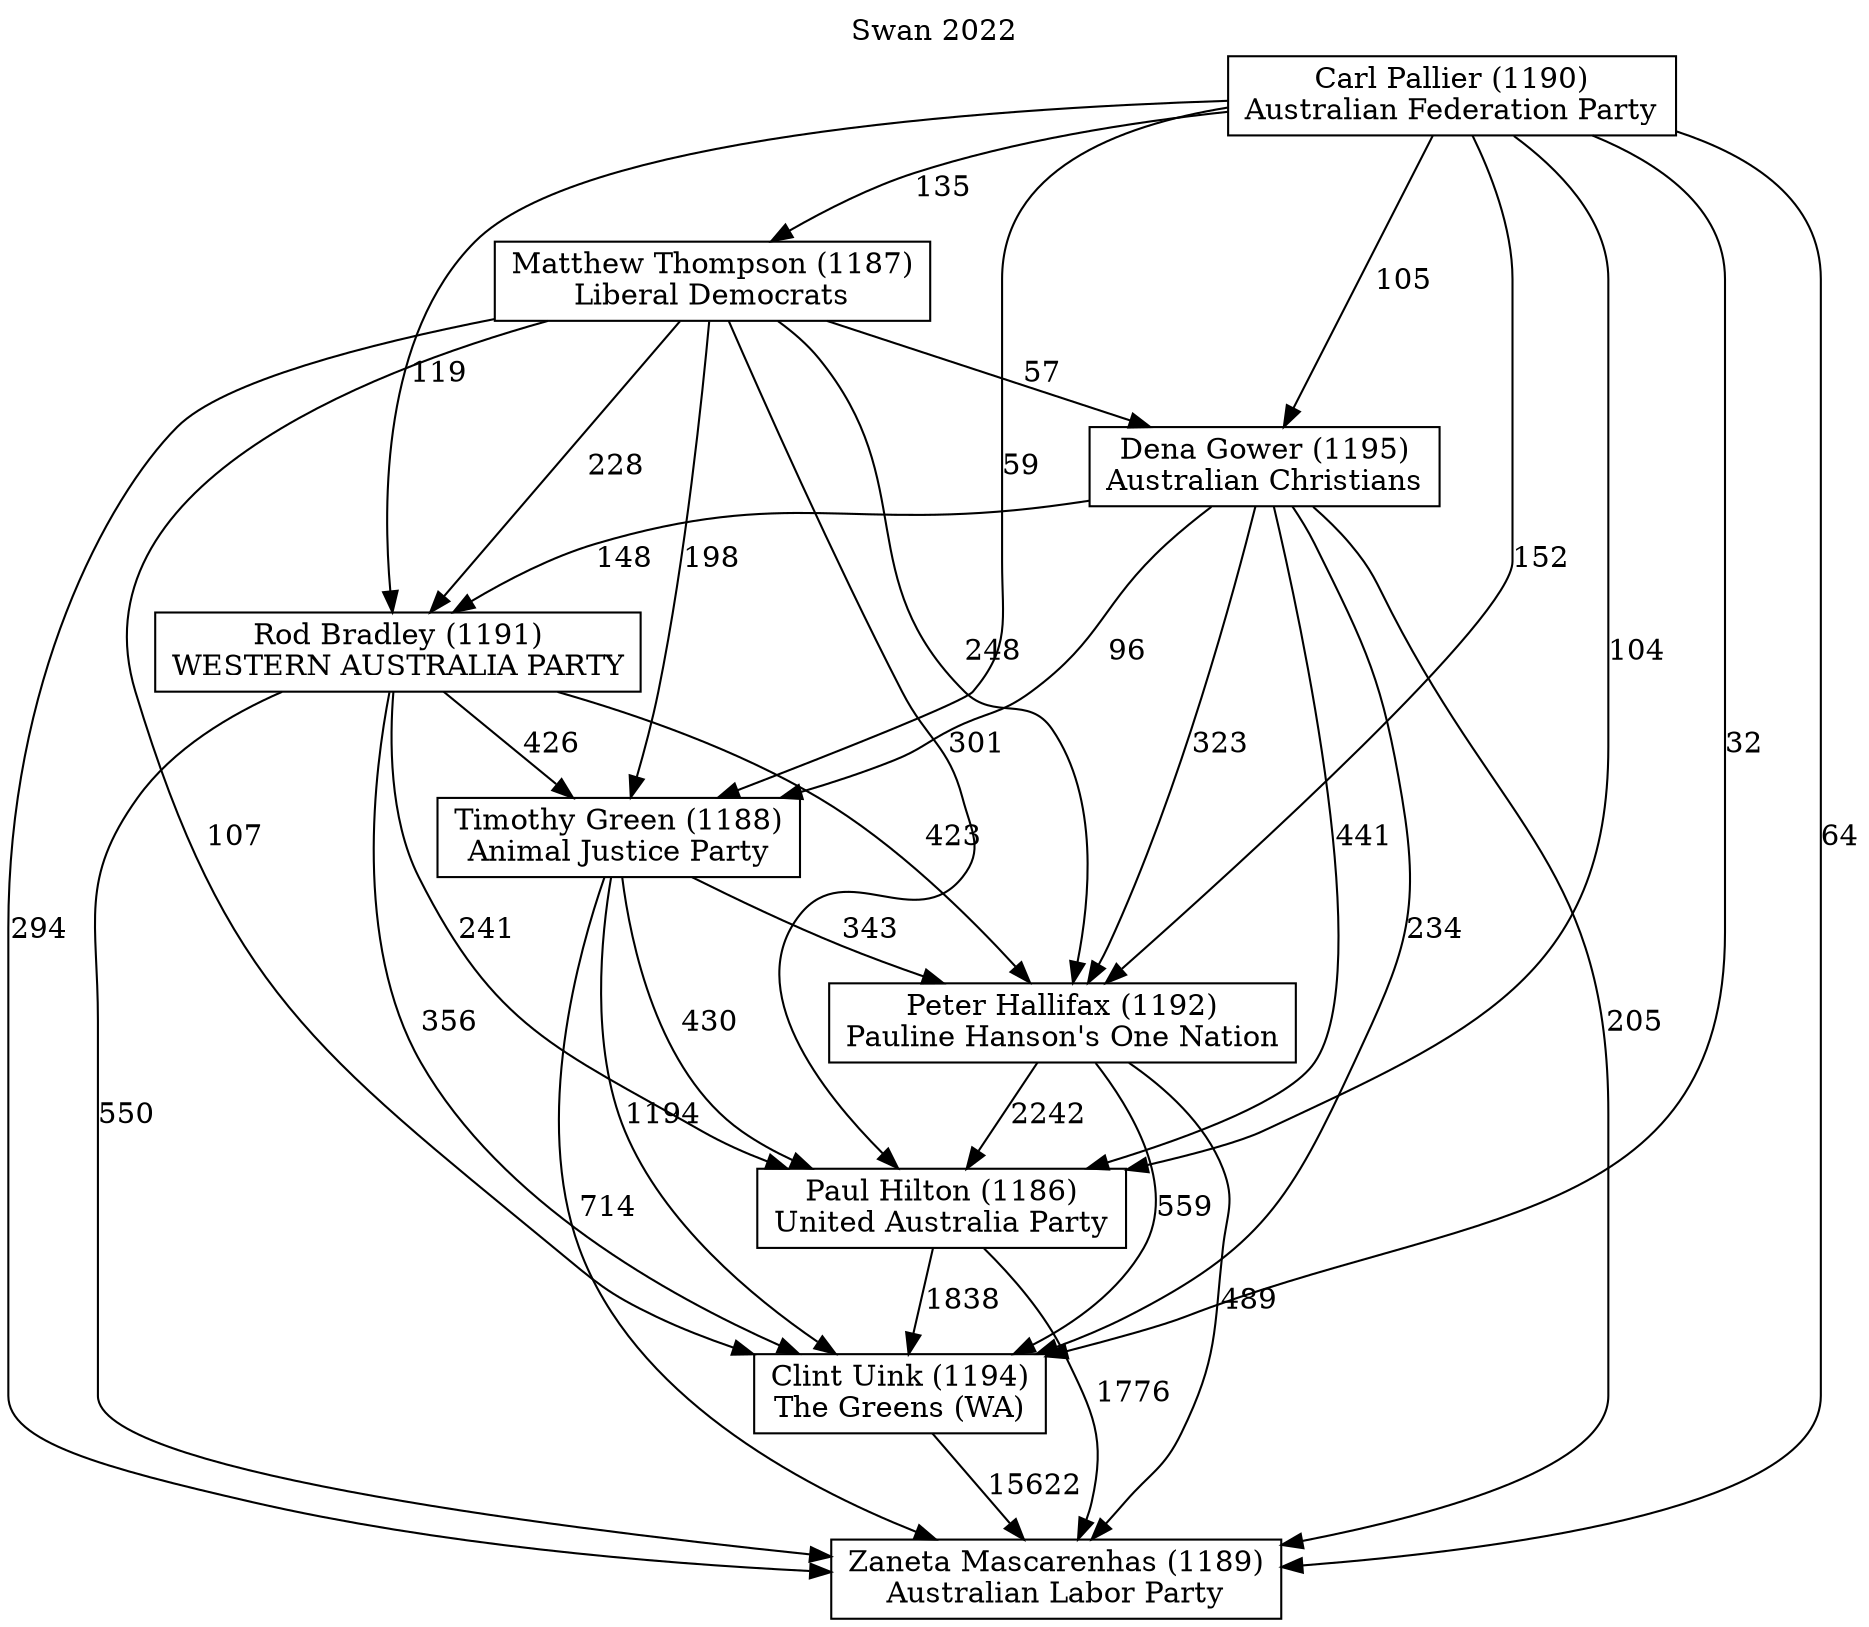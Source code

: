 // House preference flow
digraph "Zaneta Mascarenhas (1189)_Swan_2022" {
	graph [label="Swan 2022" labelloc=t mclimit=10]
	node [shape=box]
	"Zaneta Mascarenhas (1189)" [label="Zaneta Mascarenhas (1189)
Australian Labor Party"]
	"Clint Uink (1194)" [label="Clint Uink (1194)
The Greens (WA)"]
	"Paul Hilton (1186)" [label="Paul Hilton (1186)
United Australia Party"]
	"Peter Hallifax (1192)" [label="Peter Hallifax (1192)
Pauline Hanson's One Nation"]
	"Timothy Green (1188)" [label="Timothy Green (1188)
Animal Justice Party"]
	"Rod Bradley (1191)" [label="Rod Bradley (1191)
WESTERN AUSTRALIA PARTY"]
	"Dena Gower (1195)" [label="Dena Gower (1195)
Australian Christians"]
	"Matthew Thompson (1187)" [label="Matthew Thompson (1187)
Liberal Democrats"]
	"Carl Pallier (1190)" [label="Carl Pallier (1190)
Australian Federation Party"]
	"Clint Uink (1194)" -> "Zaneta Mascarenhas (1189)" [label=15622]
	"Paul Hilton (1186)" -> "Clint Uink (1194)" [label=1838]
	"Peter Hallifax (1192)" -> "Paul Hilton (1186)" [label=2242]
	"Timothy Green (1188)" -> "Peter Hallifax (1192)" [label=343]
	"Rod Bradley (1191)" -> "Timothy Green (1188)" [label=426]
	"Dena Gower (1195)" -> "Rod Bradley (1191)" [label=148]
	"Matthew Thompson (1187)" -> "Dena Gower (1195)" [label=57]
	"Carl Pallier (1190)" -> "Matthew Thompson (1187)" [label=135]
	"Paul Hilton (1186)" -> "Zaneta Mascarenhas (1189)" [label=1776]
	"Peter Hallifax (1192)" -> "Zaneta Mascarenhas (1189)" [label=489]
	"Timothy Green (1188)" -> "Zaneta Mascarenhas (1189)" [label=714]
	"Rod Bradley (1191)" -> "Zaneta Mascarenhas (1189)" [label=550]
	"Dena Gower (1195)" -> "Zaneta Mascarenhas (1189)" [label=205]
	"Matthew Thompson (1187)" -> "Zaneta Mascarenhas (1189)" [label=294]
	"Carl Pallier (1190)" -> "Zaneta Mascarenhas (1189)" [label=64]
	"Carl Pallier (1190)" -> "Dena Gower (1195)" [label=105]
	"Matthew Thompson (1187)" -> "Rod Bradley (1191)" [label=228]
	"Carl Pallier (1190)" -> "Rod Bradley (1191)" [label=119]
	"Dena Gower (1195)" -> "Timothy Green (1188)" [label=96]
	"Matthew Thompson (1187)" -> "Timothy Green (1188)" [label=198]
	"Carl Pallier (1190)" -> "Timothy Green (1188)" [label=59]
	"Rod Bradley (1191)" -> "Peter Hallifax (1192)" [label=423]
	"Dena Gower (1195)" -> "Peter Hallifax (1192)" [label=323]
	"Matthew Thompson (1187)" -> "Peter Hallifax (1192)" [label=248]
	"Carl Pallier (1190)" -> "Peter Hallifax (1192)" [label=152]
	"Timothy Green (1188)" -> "Paul Hilton (1186)" [label=430]
	"Rod Bradley (1191)" -> "Paul Hilton (1186)" [label=241]
	"Dena Gower (1195)" -> "Paul Hilton (1186)" [label=441]
	"Matthew Thompson (1187)" -> "Paul Hilton (1186)" [label=301]
	"Carl Pallier (1190)" -> "Paul Hilton (1186)" [label=104]
	"Peter Hallifax (1192)" -> "Clint Uink (1194)" [label=559]
	"Timothy Green (1188)" -> "Clint Uink (1194)" [label=1194]
	"Rod Bradley (1191)" -> "Clint Uink (1194)" [label=356]
	"Dena Gower (1195)" -> "Clint Uink (1194)" [label=234]
	"Matthew Thompson (1187)" -> "Clint Uink (1194)" [label=107]
	"Carl Pallier (1190)" -> "Clint Uink (1194)" [label=32]
}
